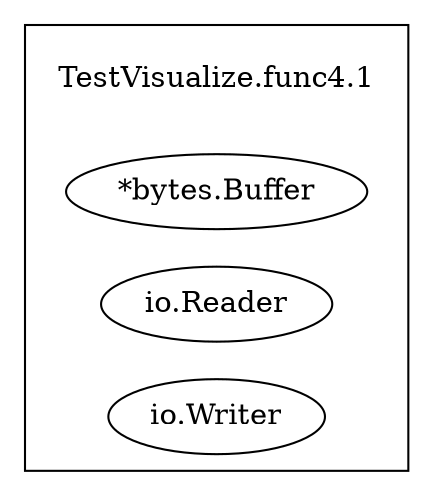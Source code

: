 digraph {
	rankdir=RL;
	graph [compound=true];
	
		subgraph cluster_0 {
			constructor_0 [shape=plaintext label="TestVisualize.func4.1"];
			
			"*bytes.Buffer" [label=<*bytes.Buffer>];
			"io.Reader" [label=<io.Reader>];
			"io.Writer" [label=<io.Writer>];
			
		}
		
		
	
}